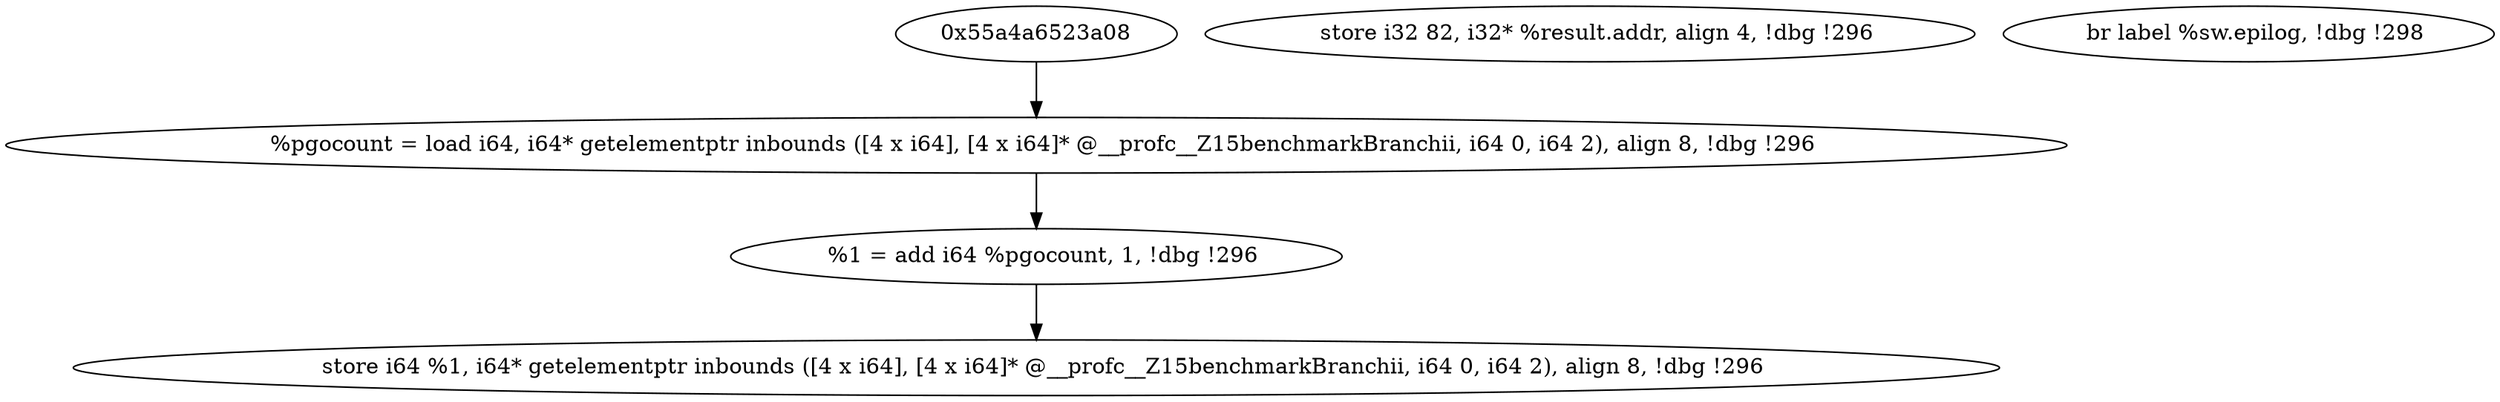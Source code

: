digraph DDG {
  "0x55a4a6511510" [label="  %pgocount = load i64, i64* getelementptr inbounds ([4 x i64], [4 x i64]* @__profc__Z15benchmarkBranchii, i64 0, i64 2), align 8, !dbg !296"];
  "0x55a4a65115d0" [label="  %1 = add i64 %pgocount, 1, !dbg !296"];
  "0x55a4a6511660" [label="  store i64 %1, i64* getelementptr inbounds ([4 x i64], [4 x i64]* @__profc__Z15benchmarkBranchii, i64 0, i64 2), align 8, !dbg !296"];
  "0x55a4a65116f0" [label="  store i32 82, i32* %result.addr, align 4, !dbg !296"];
  "0x55a4a6511760" [label="  br label %sw.epilog, !dbg !298"];
  "0x55a4a6511510" -> "0x55a4a65115d0";
  "0x55a4a65115d0" -> "0x55a4a6511660";
  "0x55a4a6523a08" -> "0x55a4a6511510";
}
